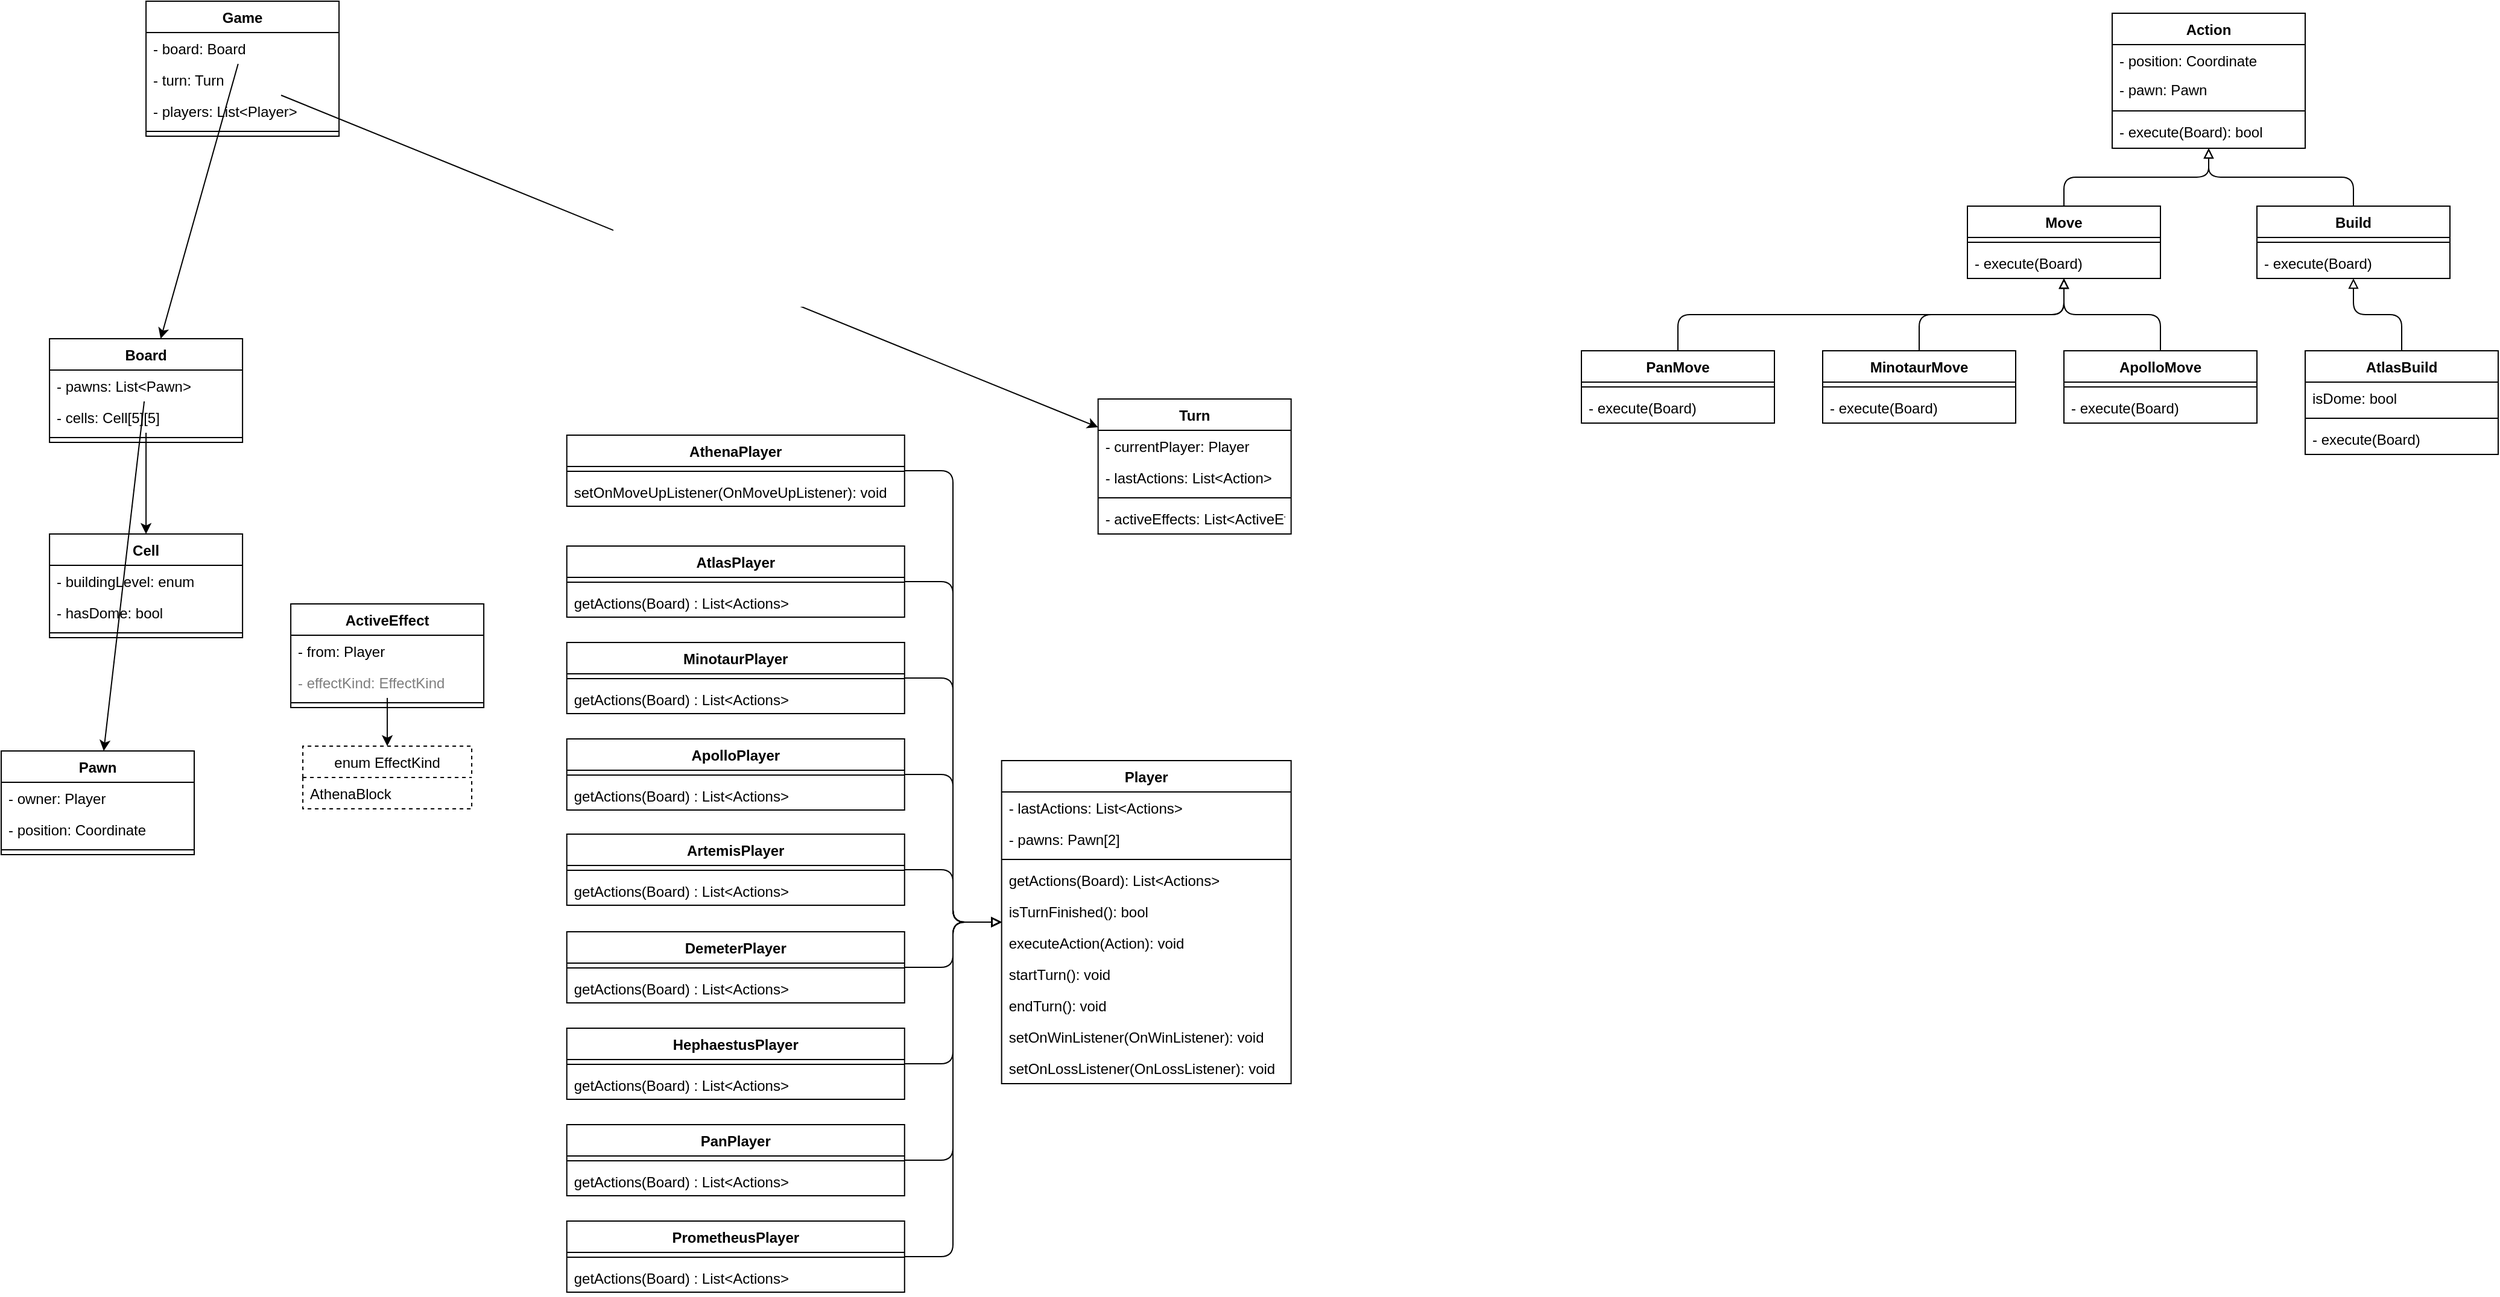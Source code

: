 <mxfile version="12.6.5" type="device"><diagram id="lQpexGLLoEIbFG-BR7qN" name="Page-1"><mxGraphModel dx="3076" dy="845" grid="1" gridSize="10" guides="1" tooltips="1" connect="1" arrows="1" fold="1" page="1" pageScale="1" pageWidth="1654" pageHeight="1169" math="0" shadow="0"><root><mxCell id="0"/><mxCell id="1" parent="0"/><mxCell id="JLLZLVs1ZS-YN2kHAcPY-19" value="Board" style="swimlane;fontStyle=1;align=center;verticalAlign=top;childLayout=stackLayout;horizontal=1;startSize=26;horizontalStack=0;resizeParent=1;resizeParentMax=0;resizeLast=0;collapsible=1;marginBottom=0;" parent="1" vertex="1"><mxGeometry x="-429.94" y="350" width="160" height="86" as="geometry"/></mxCell><mxCell id="5LOTAtUlM5BQtrTcVLAc-23" value="- pawns: List&lt;Pawn&gt;" style="text;strokeColor=none;fillColor=none;align=left;verticalAlign=top;spacingLeft=4;spacingRight=4;overflow=hidden;rotatable=0;points=[[0,0.5],[1,0.5]];portConstraint=eastwest;" parent="JLLZLVs1ZS-YN2kHAcPY-19" vertex="1"><mxGeometry y="26" width="160" height="26" as="geometry"/></mxCell><mxCell id="5LOTAtUlM5BQtrTcVLAc-15" value="- cells: Cell[5][5]" style="text;strokeColor=none;fillColor=none;align=left;verticalAlign=top;spacingLeft=4;spacingRight=4;overflow=hidden;rotatable=0;points=[[0,0.5],[1,0.5]];portConstraint=eastwest;" parent="JLLZLVs1ZS-YN2kHAcPY-19" vertex="1"><mxGeometry y="52" width="160" height="26" as="geometry"/></mxCell><mxCell id="JLLZLVs1ZS-YN2kHAcPY-21" value="" style="line;strokeWidth=1;fillColor=none;align=left;verticalAlign=middle;spacingTop=-1;spacingLeft=3;spacingRight=3;rotatable=0;labelPosition=right;points=[];portConstraint=eastwest;" parent="JLLZLVs1ZS-YN2kHAcPY-19" vertex="1"><mxGeometry y="78" width="160" height="8" as="geometry"/></mxCell><mxCell id="JLLZLVs1ZS-YN2kHAcPY-28" value="Pawn" style="swimlane;fontStyle=1;align=center;verticalAlign=top;childLayout=stackLayout;horizontal=1;startSize=26;horizontalStack=0;resizeParent=1;resizeParentMax=0;resizeLast=0;collapsible=1;marginBottom=0;" parent="1" vertex="1"><mxGeometry x="-470" y="692" width="160" height="86" as="geometry"><mxRectangle x="520" y="280" width="60" height="26" as="alternateBounds"/></mxGeometry></mxCell><mxCell id="5LOTAtUlM5BQtrTcVLAc-25" value="- owner: Player" style="text;strokeColor=none;fillColor=none;align=left;verticalAlign=top;spacingLeft=4;spacingRight=4;overflow=hidden;rotatable=0;points=[[0,0.5],[1,0.5]];portConstraint=eastwest;" parent="JLLZLVs1ZS-YN2kHAcPY-28" vertex="1"><mxGeometry y="26" width="160" height="26" as="geometry"/></mxCell><mxCell id="JLLZLVs1ZS-YN2kHAcPY-29" value="- position: Coordinate" style="text;strokeColor=none;fillColor=none;align=left;verticalAlign=top;spacingLeft=4;spacingRight=4;overflow=hidden;rotatable=0;points=[[0,0.5],[1,0.5]];portConstraint=eastwest;" parent="JLLZLVs1ZS-YN2kHAcPY-28" vertex="1"><mxGeometry y="52" width="160" height="26" as="geometry"/></mxCell><mxCell id="JLLZLVs1ZS-YN2kHAcPY-30" value="" style="line;strokeWidth=1;fillColor=none;align=left;verticalAlign=middle;spacingTop=-1;spacingLeft=3;spacingRight=3;rotatable=0;labelPosition=right;points=[];portConstraint=eastwest;" parent="JLLZLVs1ZS-YN2kHAcPY-28" vertex="1"><mxGeometry y="78" width="160" height="8" as="geometry"/></mxCell><mxCell id="JLLZLVs1ZS-YN2kHAcPY-72" value="Player" style="swimlane;fontStyle=1;align=center;verticalAlign=top;childLayout=stackLayout;horizontal=1;startSize=26;horizontalStack=0;resizeParent=1;resizeParentMax=0;resizeLast=0;collapsible=1;marginBottom=0;" parent="1" vertex="1"><mxGeometry x="359.33" y="700" width="240" height="268" as="geometry"/></mxCell><mxCell id="cTTuEMiOk4GReJJeWm1e-58" value="- lastActions: List&lt;Actions&gt;" style="text;strokeColor=none;fillColor=none;align=left;verticalAlign=top;spacingLeft=4;spacingRight=4;overflow=hidden;rotatable=0;points=[[0,0.5],[1,0.5]];portConstraint=eastwest;" vertex="1" parent="JLLZLVs1ZS-YN2kHAcPY-72"><mxGeometry y="26" width="240" height="26" as="geometry"/></mxCell><mxCell id="cTTuEMiOk4GReJJeWm1e-64" value="- pawns: Pawn[2]" style="text;strokeColor=none;fillColor=none;align=left;verticalAlign=top;spacingLeft=4;spacingRight=4;overflow=hidden;rotatable=0;points=[[0,0.5],[1,0.5]];portConstraint=eastwest;" vertex="1" parent="JLLZLVs1ZS-YN2kHAcPY-72"><mxGeometry y="52" width="240" height="26" as="geometry"/></mxCell><mxCell id="JLLZLVs1ZS-YN2kHAcPY-74" value="" style="line;strokeWidth=1;fillColor=none;align=left;verticalAlign=middle;spacingTop=-1;spacingLeft=3;spacingRight=3;rotatable=0;labelPosition=right;points=[];portConstraint=eastwest;" parent="JLLZLVs1ZS-YN2kHAcPY-72" vertex="1"><mxGeometry y="78" width="240" height="8" as="geometry"/></mxCell><mxCell id="cTTuEMiOk4GReJJeWm1e-56" value="getActions(Board): List&lt;Actions&gt;" style="text;strokeColor=none;fillColor=none;align=left;verticalAlign=top;spacingLeft=4;spacingRight=4;overflow=hidden;rotatable=0;points=[[0,0.5],[1,0.5]];portConstraint=eastwest;" vertex="1" parent="JLLZLVs1ZS-YN2kHAcPY-72"><mxGeometry y="86" width="240" height="26" as="geometry"/></mxCell><mxCell id="cTTuEMiOk4GReJJeWm1e-115" value="isTurnFinished(): bool" style="text;strokeColor=none;fillColor=none;align=left;verticalAlign=top;spacingLeft=4;spacingRight=4;overflow=hidden;rotatable=0;points=[[0,0.5],[1,0.5]];portConstraint=eastwest;" vertex="1" parent="JLLZLVs1ZS-YN2kHAcPY-72"><mxGeometry y="112" width="240" height="26" as="geometry"/></mxCell><mxCell id="cTTuEMiOk4GReJJeWm1e-63" value="executeAction(Action): void" style="text;strokeColor=none;fillColor=none;align=left;verticalAlign=top;spacingLeft=4;spacingRight=4;overflow=hidden;rotatable=0;points=[[0,0.5],[1,0.5]];portConstraint=eastwest;" vertex="1" parent="JLLZLVs1ZS-YN2kHAcPY-72"><mxGeometry y="138" width="240" height="26" as="geometry"/></mxCell><mxCell id="cTTuEMiOk4GReJJeWm1e-60" value="startTurn(): void" style="text;strokeColor=none;fillColor=none;align=left;verticalAlign=top;spacingLeft=4;spacingRight=4;overflow=hidden;rotatable=0;points=[[0,0.5],[1,0.5]];portConstraint=eastwest;" vertex="1" parent="JLLZLVs1ZS-YN2kHAcPY-72"><mxGeometry y="164" width="240" height="26" as="geometry"/></mxCell><mxCell id="cTTuEMiOk4GReJJeWm1e-62" value="endTurn(): void" style="text;strokeColor=none;fillColor=none;align=left;verticalAlign=top;spacingLeft=4;spacingRight=4;overflow=hidden;rotatable=0;points=[[0,0.5],[1,0.5]];portConstraint=eastwest;" vertex="1" parent="JLLZLVs1ZS-YN2kHAcPY-72"><mxGeometry y="190" width="240" height="26" as="geometry"/></mxCell><mxCell id="cTTuEMiOk4GReJJeWm1e-108" value="setOnWinListener(OnWinListener): void" style="text;strokeColor=none;fillColor=none;align=left;verticalAlign=top;spacingLeft=4;spacingRight=4;overflow=hidden;rotatable=0;points=[[0,0.5],[1,0.5]];portConstraint=eastwest;" vertex="1" parent="JLLZLVs1ZS-YN2kHAcPY-72"><mxGeometry y="216" width="240" height="26" as="geometry"/></mxCell><mxCell id="cTTuEMiOk4GReJJeWm1e-109" value="setOnLossListener(OnLossListener): void" style="text;strokeColor=none;fillColor=none;align=left;verticalAlign=top;spacingLeft=4;spacingRight=4;overflow=hidden;rotatable=0;points=[[0,0.5],[1,0.5]];portConstraint=eastwest;" vertex="1" parent="JLLZLVs1ZS-YN2kHAcPY-72"><mxGeometry y="242" width="240" height="26" as="geometry"/></mxCell><mxCell id="5LOTAtUlM5BQtrTcVLAc-5" value="Cell" style="swimlane;fontStyle=1;align=center;verticalAlign=top;childLayout=stackLayout;horizontal=1;startSize=26;horizontalStack=0;resizeParent=1;resizeParentMax=0;resizeLast=0;collapsible=1;marginBottom=0;" parent="1" vertex="1"><mxGeometry x="-429.94" y="512" width="160" height="86" as="geometry"/></mxCell><mxCell id="5LOTAtUlM5BQtrTcVLAc-6" value="- buildingLevel: enum" style="text;strokeColor=none;fillColor=none;align=left;verticalAlign=top;spacingLeft=4;spacingRight=4;overflow=hidden;rotatable=0;points=[[0,0.5],[1,0.5]];portConstraint=eastwest;" parent="5LOTAtUlM5BQtrTcVLAc-5" vertex="1"><mxGeometry y="26" width="160" height="26" as="geometry"/></mxCell><mxCell id="7J5Y_nT4mNaYtoOVg7BO-5" value="- hasDome: bool" style="text;strokeColor=none;fillColor=none;align=left;verticalAlign=top;spacingLeft=4;spacingRight=4;overflow=hidden;rotatable=0;points=[[0,0.5],[1,0.5]];portConstraint=eastwest;" parent="5LOTAtUlM5BQtrTcVLAc-5" vertex="1"><mxGeometry y="52" width="160" height="26" as="geometry"/></mxCell><mxCell id="5LOTAtUlM5BQtrTcVLAc-7" value="" style="line;strokeWidth=1;fillColor=none;align=left;verticalAlign=middle;spacingTop=-1;spacingLeft=3;spacingRight=3;rotatable=0;labelPosition=right;points=[];portConstraint=eastwest;" parent="5LOTAtUlM5BQtrTcVLAc-5" vertex="1"><mxGeometry y="78" width="160" height="8" as="geometry"/></mxCell><mxCell id="5LOTAtUlM5BQtrTcVLAc-16" style="edgeStyle=none;rounded=0;orthogonalLoop=1;jettySize=auto;html=1;" parent="1" source="5LOTAtUlM5BQtrTcVLAc-15" target="5LOTAtUlM5BQtrTcVLAc-5" edge="1"><mxGeometry relative="1" as="geometry"/></mxCell><mxCell id="5LOTAtUlM5BQtrTcVLAc-24" style="edgeStyle=none;rounded=0;orthogonalLoop=1;jettySize=auto;html=1;" parent="1" source="5LOTAtUlM5BQtrTcVLAc-23" target="JLLZLVs1ZS-YN2kHAcPY-28" edge="1"><mxGeometry relative="1" as="geometry"/></mxCell><mxCell id="7J5Y_nT4mNaYtoOVg7BO-33" value="ActiveEffect" style="swimlane;fontStyle=1;align=center;verticalAlign=top;childLayout=stackLayout;horizontal=1;startSize=26;horizontalStack=0;resizeParent=1;resizeParentMax=0;resizeLast=0;collapsible=1;marginBottom=0;" parent="1" vertex="1"><mxGeometry x="-229.94" y="570" width="160" height="86" as="geometry"/></mxCell><mxCell id="7J5Y_nT4mNaYtoOVg7BO-34" value="- from: Player" style="text;strokeColor=none;fillColor=none;align=left;verticalAlign=top;spacingLeft=4;spacingRight=4;overflow=hidden;rotatable=0;points=[[0,0.5],[1,0.5]];portConstraint=eastwest;" parent="7J5Y_nT4mNaYtoOVg7BO-33" vertex="1"><mxGeometry y="26" width="160" height="26" as="geometry"/></mxCell><mxCell id="7J5Y_nT4mNaYtoOVg7BO-37" value="- effectKind: EffectKind" style="text;strokeColor=none;fillColor=none;align=left;verticalAlign=top;spacingLeft=4;spacingRight=4;overflow=hidden;rotatable=0;points=[[0,0.5],[1,0.5]];portConstraint=eastwest;textOpacity=50;" parent="7J5Y_nT4mNaYtoOVg7BO-33" vertex="1"><mxGeometry y="52" width="160" height="26" as="geometry"/></mxCell><mxCell id="7J5Y_nT4mNaYtoOVg7BO-35" value="" style="line;strokeWidth=1;fillColor=none;align=left;verticalAlign=middle;spacingTop=-1;spacingLeft=3;spacingRight=3;rotatable=0;labelPosition=right;points=[];portConstraint=eastwest;" parent="7J5Y_nT4mNaYtoOVg7BO-33" vertex="1"><mxGeometry y="78" width="160" height="8" as="geometry"/></mxCell><mxCell id="7J5Y_nT4mNaYtoOVg7BO-38" value="enum EffectKind" style="swimlane;fontStyle=0;childLayout=stackLayout;horizontal=1;startSize=26;fillColor=none;horizontalStack=0;resizeParent=1;resizeParentMax=0;resizeLast=0;collapsible=1;marginBottom=0;dashed=1;" parent="1" vertex="1"><mxGeometry x="-219.94" y="688" width="140" height="52" as="geometry"/></mxCell><mxCell id="7J5Y_nT4mNaYtoOVg7BO-39" value="AthenaBlock" style="text;strokeColor=none;fillColor=none;align=left;verticalAlign=top;spacingLeft=4;spacingRight=4;overflow=hidden;rotatable=0;points=[[0,0.5],[1,0.5]];portConstraint=eastwest;" parent="7J5Y_nT4mNaYtoOVg7BO-38" vertex="1"><mxGeometry y="26" width="140" height="26" as="geometry"/></mxCell><mxCell id="7J5Y_nT4mNaYtoOVg7BO-41" style="edgeStyle=none;rounded=0;orthogonalLoop=1;jettySize=auto;html=1;" parent="1" source="7J5Y_nT4mNaYtoOVg7BO-37" target="7J5Y_nT4mNaYtoOVg7BO-38" edge="1"><mxGeometry relative="1" as="geometry"/></mxCell><mxCell id="cTTuEMiOk4GReJJeWm1e-1" value="Turn" style="swimlane;fontStyle=1;align=center;verticalAlign=top;childLayout=stackLayout;horizontal=1;startSize=26;horizontalStack=0;resizeParent=1;resizeParentMax=0;resizeLast=0;collapsible=1;marginBottom=0;" vertex="1" parent="1"><mxGeometry x="439.33" y="400" width="160" height="112" as="geometry"/></mxCell><mxCell id="cTTuEMiOk4GReJJeWm1e-2" value="- currentPlayer: Player" style="text;strokeColor=none;fillColor=none;align=left;verticalAlign=top;spacingLeft=4;spacingRight=4;overflow=hidden;rotatable=0;points=[[0,0.5],[1,0.5]];portConstraint=eastwest;" vertex="1" parent="cTTuEMiOk4GReJJeWm1e-1"><mxGeometry y="26" width="160" height="26" as="geometry"/></mxCell><mxCell id="cTTuEMiOk4GReJJeWm1e-3" value="- lastActions: List&lt;Action&gt;" style="text;strokeColor=none;fillColor=none;align=left;verticalAlign=top;spacingLeft=4;spacingRight=4;overflow=hidden;rotatable=0;points=[[0,0.5],[1,0.5]];portConstraint=eastwest;" vertex="1" parent="cTTuEMiOk4GReJJeWm1e-1"><mxGeometry y="52" width="160" height="26" as="geometry"/></mxCell><mxCell id="cTTuEMiOk4GReJJeWm1e-4" value="" style="line;strokeWidth=1;fillColor=none;align=left;verticalAlign=middle;spacingTop=-1;spacingLeft=3;spacingRight=3;rotatable=0;labelPosition=right;points=[];portConstraint=eastwest;" vertex="1" parent="cTTuEMiOk4GReJJeWm1e-1"><mxGeometry y="78" width="160" height="8" as="geometry"/></mxCell><mxCell id="cTTuEMiOk4GReJJeWm1e-16" value="- activeEffects: List&lt;ActiveEffect&gt;" style="text;strokeColor=none;fillColor=none;align=left;verticalAlign=top;spacingLeft=4;spacingRight=4;overflow=hidden;rotatable=0;points=[[0,0.5],[1,0.5]];portConstraint=eastwest;" vertex="1" parent="cTTuEMiOk4GReJJeWm1e-1"><mxGeometry y="86" width="160" height="26" as="geometry"/></mxCell><mxCell id="cTTuEMiOk4GReJJeWm1e-5" value="Game" style="swimlane;fontStyle=1;align=center;verticalAlign=top;childLayout=stackLayout;horizontal=1;startSize=26;horizontalStack=0;resizeParent=1;resizeParentMax=0;resizeLast=0;collapsible=1;marginBottom=0;" vertex="1" parent="1"><mxGeometry x="-349.94" y="70" width="160" height="112" as="geometry"/></mxCell><mxCell id="cTTuEMiOk4GReJJeWm1e-6" value="- board: Board" style="text;strokeColor=none;fillColor=none;align=left;verticalAlign=top;spacingLeft=4;spacingRight=4;overflow=hidden;rotatable=0;points=[[0,0.5],[1,0.5]];portConstraint=eastwest;" vertex="1" parent="cTTuEMiOk4GReJJeWm1e-5"><mxGeometry y="26" width="160" height="26" as="geometry"/></mxCell><mxCell id="cTTuEMiOk4GReJJeWm1e-7" value="- turn: Turn" style="text;strokeColor=none;fillColor=none;align=left;verticalAlign=top;spacingLeft=4;spacingRight=4;overflow=hidden;rotatable=0;points=[[0,0.5],[1,0.5]];portConstraint=eastwest;" vertex="1" parent="cTTuEMiOk4GReJJeWm1e-5"><mxGeometry y="52" width="160" height="26" as="geometry"/></mxCell><mxCell id="cTTuEMiOk4GReJJeWm1e-13" value="- players: List&lt;Player&gt;" style="text;strokeColor=none;fillColor=none;align=left;verticalAlign=top;spacingLeft=4;spacingRight=4;overflow=hidden;rotatable=0;points=[[0,0.5],[1,0.5]];portConstraint=eastwest;" vertex="1" parent="cTTuEMiOk4GReJJeWm1e-5"><mxGeometry y="78" width="160" height="26" as="geometry"/></mxCell><mxCell id="cTTuEMiOk4GReJJeWm1e-8" value="" style="line;strokeWidth=1;fillColor=none;align=left;verticalAlign=middle;spacingTop=-1;spacingLeft=3;spacingRight=3;rotatable=0;labelPosition=right;points=[];portConstraint=eastwest;" vertex="1" parent="cTTuEMiOk4GReJJeWm1e-5"><mxGeometry y="104" width="160" height="8" as="geometry"/></mxCell><mxCell id="cTTuEMiOk4GReJJeWm1e-9" style="rounded=0;orthogonalLoop=1;jettySize=auto;html=1;" edge="1" parent="1" source="cTTuEMiOk4GReJJeWm1e-6" target="JLLZLVs1ZS-YN2kHAcPY-19"><mxGeometry relative="1" as="geometry"/></mxCell><mxCell id="cTTuEMiOk4GReJJeWm1e-10" style="edgeStyle=none;rounded=0;orthogonalLoop=1;jettySize=auto;html=1;" edge="1" parent="1" source="cTTuEMiOk4GReJJeWm1e-7" target="cTTuEMiOk4GReJJeWm1e-1"><mxGeometry relative="1" as="geometry"/></mxCell><mxCell id="cTTuEMiOk4GReJJeWm1e-20" value="Action" style="swimlane;fontStyle=1;align=center;verticalAlign=top;childLayout=stackLayout;horizontal=1;startSize=26;horizontalStack=0;resizeParent=1;resizeParentMax=0;resizeLast=0;collapsible=1;marginBottom=0;" vertex="1" parent="1"><mxGeometry x="1280" y="80" width="160" height="112" as="geometry"/></mxCell><mxCell id="cTTuEMiOk4GReJJeWm1e-21" value="- position: Coordinate" style="text;strokeColor=none;fillColor=none;align=left;verticalAlign=top;spacingLeft=4;spacingRight=4;overflow=hidden;rotatable=0;points=[[0,0.5],[1,0.5]];portConstraint=eastwest;" vertex="1" parent="cTTuEMiOk4GReJJeWm1e-20"><mxGeometry y="26" width="160" height="24" as="geometry"/></mxCell><mxCell id="cTTuEMiOk4GReJJeWm1e-23" value="- pawn: Pawn" style="text;strokeColor=none;fillColor=none;align=left;verticalAlign=top;spacingLeft=4;spacingRight=4;overflow=hidden;rotatable=0;points=[[0,0.5],[1,0.5]];portConstraint=eastwest;" vertex="1" parent="cTTuEMiOk4GReJJeWm1e-20"><mxGeometry y="50" width="160" height="27" as="geometry"/></mxCell><mxCell id="cTTuEMiOk4GReJJeWm1e-26" value="" style="line;strokeWidth=1;fillColor=none;align=left;verticalAlign=middle;spacingTop=-1;spacingLeft=3;spacingRight=3;rotatable=0;labelPosition=right;points=[];portConstraint=eastwest;" vertex="1" parent="cTTuEMiOk4GReJJeWm1e-20"><mxGeometry y="77" width="160" height="8" as="geometry"/></mxCell><mxCell id="cTTuEMiOk4GReJJeWm1e-41" value="- execute(Board): bool" style="text;strokeColor=none;fillColor=none;align=left;verticalAlign=top;spacingLeft=4;spacingRight=4;overflow=hidden;rotatable=0;points=[[0,0.5],[1,0.5]];portConstraint=eastwest;" vertex="1" parent="cTTuEMiOk4GReJJeWm1e-20"><mxGeometry y="85" width="160" height="27" as="geometry"/></mxCell><mxCell id="cTTuEMiOk4GReJJeWm1e-37" style="edgeStyle=orthogonalEdgeStyle;rounded=1;orthogonalLoop=1;jettySize=auto;html=1;endArrow=block;endFill=0;" edge="1" parent="1" source="cTTuEMiOk4GReJJeWm1e-27" target="cTTuEMiOk4GReJJeWm1e-20"><mxGeometry relative="1" as="geometry"/></mxCell><mxCell id="cTTuEMiOk4GReJJeWm1e-27" value="Move" style="swimlane;fontStyle=1;align=center;verticalAlign=top;childLayout=stackLayout;horizontal=1;startSize=26;horizontalStack=0;resizeParent=1;resizeParentMax=0;resizeLast=0;collapsible=1;marginBottom=0;" vertex="1" parent="1"><mxGeometry x="1160" y="240" width="160" height="60" as="geometry"/></mxCell><mxCell id="cTTuEMiOk4GReJJeWm1e-30" value="" style="line;strokeWidth=1;fillColor=none;align=left;verticalAlign=middle;spacingTop=-1;spacingLeft=3;spacingRight=3;rotatable=0;labelPosition=right;points=[];portConstraint=eastwest;" vertex="1" parent="cTTuEMiOk4GReJJeWm1e-27"><mxGeometry y="26" width="160" height="8" as="geometry"/></mxCell><mxCell id="cTTuEMiOk4GReJJeWm1e-40" value="- execute(Board)" style="text;strokeColor=none;fillColor=none;align=left;verticalAlign=top;spacingLeft=4;spacingRight=4;overflow=hidden;rotatable=0;points=[[0,0.5],[1,0.5]];portConstraint=eastwest;" vertex="1" parent="cTTuEMiOk4GReJJeWm1e-27"><mxGeometry y="34" width="160" height="26" as="geometry"/></mxCell><mxCell id="cTTuEMiOk4GReJJeWm1e-38" style="edgeStyle=orthogonalEdgeStyle;rounded=1;orthogonalLoop=1;jettySize=auto;html=1;endArrow=block;endFill=0;" edge="1" parent="1" source="cTTuEMiOk4GReJJeWm1e-32" target="cTTuEMiOk4GReJJeWm1e-20"><mxGeometry relative="1" as="geometry"/></mxCell><mxCell id="cTTuEMiOk4GReJJeWm1e-32" value="Build" style="swimlane;fontStyle=1;align=center;verticalAlign=top;childLayout=stackLayout;horizontal=1;startSize=26;horizontalStack=0;resizeParent=1;resizeParentMax=0;resizeLast=0;collapsible=1;marginBottom=0;" vertex="1" parent="1"><mxGeometry x="1400" y="240" width="160" height="60" as="geometry"/></mxCell><mxCell id="cTTuEMiOk4GReJJeWm1e-35" value="" style="line;strokeWidth=1;fillColor=none;align=left;verticalAlign=middle;spacingTop=-1;spacingLeft=3;spacingRight=3;rotatable=0;labelPosition=right;points=[];portConstraint=eastwest;" vertex="1" parent="cTTuEMiOk4GReJJeWm1e-32"><mxGeometry y="26" width="160" height="8" as="geometry"/></mxCell><mxCell id="cTTuEMiOk4GReJJeWm1e-42" value="- execute(Board)" style="text;strokeColor=none;fillColor=none;align=left;verticalAlign=top;spacingLeft=4;spacingRight=4;overflow=hidden;rotatable=0;points=[[0,0.5],[1,0.5]];portConstraint=eastwest;" vertex="1" parent="cTTuEMiOk4GReJJeWm1e-32"><mxGeometry y="34" width="160" height="26" as="geometry"/></mxCell><mxCell id="cTTuEMiOk4GReJJeWm1e-46" style="edgeStyle=elbowEdgeStyle;rounded=1;orthogonalLoop=1;jettySize=auto;html=1;endArrow=block;endFill=0;elbow=vertical;" edge="1" parent="1" source="cTTuEMiOk4GReJJeWm1e-43" target="cTTuEMiOk4GReJJeWm1e-27"><mxGeometry relative="1" as="geometry"/></mxCell><mxCell id="cTTuEMiOk4GReJJeWm1e-43" value="MinotaurMove" style="swimlane;fontStyle=1;align=center;verticalAlign=top;childLayout=stackLayout;horizontal=1;startSize=26;horizontalStack=0;resizeParent=1;resizeParentMax=0;resizeLast=0;collapsible=1;marginBottom=0;" vertex="1" parent="1"><mxGeometry x="1040" y="360" width="160" height="60" as="geometry"/></mxCell><mxCell id="cTTuEMiOk4GReJJeWm1e-44" value="" style="line;strokeWidth=1;fillColor=none;align=left;verticalAlign=middle;spacingTop=-1;spacingLeft=3;spacingRight=3;rotatable=0;labelPosition=right;points=[];portConstraint=eastwest;" vertex="1" parent="cTTuEMiOk4GReJJeWm1e-43"><mxGeometry y="26" width="160" height="8" as="geometry"/></mxCell><mxCell id="cTTuEMiOk4GReJJeWm1e-45" value="- execute(Board)" style="text;strokeColor=none;fillColor=none;align=left;verticalAlign=top;spacingLeft=4;spacingRight=4;overflow=hidden;rotatable=0;points=[[0,0.5],[1,0.5]];portConstraint=eastwest;" vertex="1" parent="cTTuEMiOk4GReJJeWm1e-43"><mxGeometry y="34" width="160" height="26" as="geometry"/></mxCell><mxCell id="cTTuEMiOk4GReJJeWm1e-50" style="edgeStyle=elbowEdgeStyle;rounded=1;orthogonalLoop=1;jettySize=auto;html=1;endArrow=block;endFill=0;elbow=vertical;" edge="1" parent="1" source="cTTuEMiOk4GReJJeWm1e-47" target="cTTuEMiOk4GReJJeWm1e-27"><mxGeometry relative="1" as="geometry"/></mxCell><mxCell id="cTTuEMiOk4GReJJeWm1e-47" value="ApolloMove" style="swimlane;fontStyle=1;align=center;verticalAlign=top;childLayout=stackLayout;horizontal=1;startSize=26;horizontalStack=0;resizeParent=1;resizeParentMax=0;resizeLast=0;collapsible=1;marginBottom=0;" vertex="1" parent="1"><mxGeometry x="1240" y="360" width="160" height="60" as="geometry"/></mxCell><mxCell id="cTTuEMiOk4GReJJeWm1e-48" value="" style="line;strokeWidth=1;fillColor=none;align=left;verticalAlign=middle;spacingTop=-1;spacingLeft=3;spacingRight=3;rotatable=0;labelPosition=right;points=[];portConstraint=eastwest;" vertex="1" parent="cTTuEMiOk4GReJJeWm1e-47"><mxGeometry y="26" width="160" height="8" as="geometry"/></mxCell><mxCell id="cTTuEMiOk4GReJJeWm1e-49" value="- execute(Board)" style="text;strokeColor=none;fillColor=none;align=left;verticalAlign=top;spacingLeft=4;spacingRight=4;overflow=hidden;rotatable=0;points=[[0,0.5],[1,0.5]];portConstraint=eastwest;" vertex="1" parent="cTTuEMiOk4GReJJeWm1e-47"><mxGeometry y="34" width="160" height="26" as="geometry"/></mxCell><mxCell id="cTTuEMiOk4GReJJeWm1e-54" style="edgeStyle=orthogonalEdgeStyle;rounded=1;orthogonalLoop=1;jettySize=auto;html=1;endArrow=block;endFill=0;" edge="1" parent="1" source="cTTuEMiOk4GReJJeWm1e-51" target="cTTuEMiOk4GReJJeWm1e-32"><mxGeometry relative="1" as="geometry"/></mxCell><mxCell id="cTTuEMiOk4GReJJeWm1e-51" value="AtlasBuild" style="swimlane;fontStyle=1;align=center;verticalAlign=top;childLayout=stackLayout;horizontal=1;startSize=26;horizontalStack=0;resizeParent=1;resizeParentMax=0;resizeLast=0;collapsible=1;marginBottom=0;" vertex="1" parent="1"><mxGeometry x="1440" y="360" width="160" height="86" as="geometry"/></mxCell><mxCell id="cTTuEMiOk4GReJJeWm1e-55" value="isDome: bool" style="text;strokeColor=none;fillColor=none;align=left;verticalAlign=top;spacingLeft=4;spacingRight=4;overflow=hidden;rotatable=0;points=[[0,0.5],[1,0.5]];portConstraint=eastwest;" vertex="1" parent="cTTuEMiOk4GReJJeWm1e-51"><mxGeometry y="26" width="160" height="26" as="geometry"/></mxCell><mxCell id="cTTuEMiOk4GReJJeWm1e-52" value="" style="line;strokeWidth=1;fillColor=none;align=left;verticalAlign=middle;spacingTop=-1;spacingLeft=3;spacingRight=3;rotatable=0;labelPosition=right;points=[];portConstraint=eastwest;" vertex="1" parent="cTTuEMiOk4GReJJeWm1e-51"><mxGeometry y="52" width="160" height="8" as="geometry"/></mxCell><mxCell id="cTTuEMiOk4GReJJeWm1e-53" value="- execute(Board)" style="text;strokeColor=none;fillColor=none;align=left;verticalAlign=top;spacingLeft=4;spacingRight=4;overflow=hidden;rotatable=0;points=[[0,0.5],[1,0.5]];portConstraint=eastwest;" vertex="1" parent="cTTuEMiOk4GReJJeWm1e-51"><mxGeometry y="60" width="160" height="26" as="geometry"/></mxCell><mxCell id="cTTuEMiOk4GReJJeWm1e-98" style="edgeStyle=elbowEdgeStyle;rounded=1;orthogonalLoop=1;jettySize=auto;html=1;endArrow=block;endFill=0;" edge="1" parent="1" source="cTTuEMiOk4GReJJeWm1e-65" target="JLLZLVs1ZS-YN2kHAcPY-72"><mxGeometry relative="1" as="geometry"/></mxCell><mxCell id="cTTuEMiOk4GReJJeWm1e-65" value="AthenaPlayer" style="swimlane;fontStyle=1;align=center;verticalAlign=top;childLayout=stackLayout;horizontal=1;startSize=26;horizontalStack=0;resizeParent=1;resizeParentMax=0;resizeLast=0;collapsible=1;marginBottom=0;" vertex="1" parent="1"><mxGeometry x="-1.12" y="430" width="280" height="59" as="geometry"/></mxCell><mxCell id="cTTuEMiOk4GReJJeWm1e-68" value="" style="line;strokeWidth=1;fillColor=none;align=left;verticalAlign=middle;spacingTop=-1;spacingLeft=3;spacingRight=3;rotatable=0;labelPosition=right;points=[];portConstraint=eastwest;" vertex="1" parent="cTTuEMiOk4GReJJeWm1e-65"><mxGeometry y="26" width="280" height="8" as="geometry"/></mxCell><mxCell id="cTTuEMiOk4GReJJeWm1e-73" value="setOnMoveUpListener(OnMoveUpListener): void" style="text;strokeColor=none;fillColor=none;align=left;verticalAlign=top;spacingLeft=4;spacingRight=4;overflow=hidden;rotatable=0;points=[[0,0.5],[1,0.5]];portConstraint=eastwest;" vertex="1" parent="cTTuEMiOk4GReJJeWm1e-65"><mxGeometry y="34" width="280" height="25" as="geometry"/></mxCell><mxCell id="cTTuEMiOk4GReJJeWm1e-99" style="edgeStyle=elbowEdgeStyle;rounded=1;orthogonalLoop=1;jettySize=auto;html=1;endArrow=block;endFill=0;" edge="1" parent="1" source="cTTuEMiOk4GReJJeWm1e-74" target="JLLZLVs1ZS-YN2kHAcPY-72"><mxGeometry relative="1" as="geometry"/></mxCell><mxCell id="cTTuEMiOk4GReJJeWm1e-74" value="AtlasPlayer" style="swimlane;fontStyle=1;align=center;verticalAlign=top;childLayout=stackLayout;horizontal=1;startSize=26;horizontalStack=0;resizeParent=1;resizeParentMax=0;resizeLast=0;collapsible=1;marginBottom=0;" vertex="1" parent="1"><mxGeometry x="-1.12" y="522" width="280" height="59" as="geometry"/></mxCell><mxCell id="cTTuEMiOk4GReJJeWm1e-75" value="" style="line;strokeWidth=1;fillColor=none;align=left;verticalAlign=middle;spacingTop=-1;spacingLeft=3;spacingRight=3;rotatable=0;labelPosition=right;points=[];portConstraint=eastwest;" vertex="1" parent="cTTuEMiOk4GReJJeWm1e-74"><mxGeometry y="26" width="280" height="8" as="geometry"/></mxCell><mxCell id="cTTuEMiOk4GReJJeWm1e-76" value="getActions(Board) : List&lt;Actions&gt;" style="text;strokeColor=none;fillColor=none;align=left;verticalAlign=top;spacingLeft=4;spacingRight=4;overflow=hidden;rotatable=0;points=[[0,0.5],[1,0.5]];portConstraint=eastwest;" vertex="1" parent="cTTuEMiOk4GReJJeWm1e-74"><mxGeometry y="34" width="280" height="25" as="geometry"/></mxCell><mxCell id="cTTuEMiOk4GReJJeWm1e-100" style="edgeStyle=elbowEdgeStyle;rounded=1;orthogonalLoop=1;jettySize=auto;html=1;endArrow=block;endFill=0;" edge="1" parent="1" source="cTTuEMiOk4GReJJeWm1e-77" target="JLLZLVs1ZS-YN2kHAcPY-72"><mxGeometry relative="1" as="geometry"/></mxCell><mxCell id="cTTuEMiOk4GReJJeWm1e-77" value="MinotaurPlayer" style="swimlane;fontStyle=1;align=center;verticalAlign=top;childLayout=stackLayout;horizontal=1;startSize=26;horizontalStack=0;resizeParent=1;resizeParentMax=0;resizeLast=0;collapsible=1;marginBottom=0;" vertex="1" parent="1"><mxGeometry x="-1.12" y="602" width="280" height="59" as="geometry"/></mxCell><mxCell id="cTTuEMiOk4GReJJeWm1e-78" value="" style="line;strokeWidth=1;fillColor=none;align=left;verticalAlign=middle;spacingTop=-1;spacingLeft=3;spacingRight=3;rotatable=0;labelPosition=right;points=[];portConstraint=eastwest;" vertex="1" parent="cTTuEMiOk4GReJJeWm1e-77"><mxGeometry y="26" width="280" height="8" as="geometry"/></mxCell><mxCell id="cTTuEMiOk4GReJJeWm1e-79" value="getActions(Board) : List&lt;Actions&gt;" style="text;strokeColor=none;fillColor=none;align=left;verticalAlign=top;spacingLeft=4;spacingRight=4;overflow=hidden;rotatable=0;points=[[0,0.5],[1,0.5]];portConstraint=eastwest;" vertex="1" parent="cTTuEMiOk4GReJJeWm1e-77"><mxGeometry y="34" width="280" height="25" as="geometry"/></mxCell><mxCell id="cTTuEMiOk4GReJJeWm1e-101" style="edgeStyle=elbowEdgeStyle;rounded=1;orthogonalLoop=1;jettySize=auto;html=1;endArrow=block;endFill=0;" edge="1" parent="1" source="cTTuEMiOk4GReJJeWm1e-80" target="JLLZLVs1ZS-YN2kHAcPY-72"><mxGeometry relative="1" as="geometry"/></mxCell><mxCell id="cTTuEMiOk4GReJJeWm1e-80" value="ApolloPlayer" style="swimlane;fontStyle=1;align=center;verticalAlign=top;childLayout=stackLayout;horizontal=1;startSize=26;horizontalStack=0;resizeParent=1;resizeParentMax=0;resizeLast=0;collapsible=1;marginBottom=0;" vertex="1" parent="1"><mxGeometry x="-1.12" y="682.0" width="280" height="59" as="geometry"/></mxCell><mxCell id="cTTuEMiOk4GReJJeWm1e-81" value="" style="line;strokeWidth=1;fillColor=none;align=left;verticalAlign=middle;spacingTop=-1;spacingLeft=3;spacingRight=3;rotatable=0;labelPosition=right;points=[];portConstraint=eastwest;" vertex="1" parent="cTTuEMiOk4GReJJeWm1e-80"><mxGeometry y="26" width="280" height="8" as="geometry"/></mxCell><mxCell id="cTTuEMiOk4GReJJeWm1e-82" value="getActions(Board) : List&lt;Actions&gt;" style="text;strokeColor=none;fillColor=none;align=left;verticalAlign=top;spacingLeft=4;spacingRight=4;overflow=hidden;rotatable=0;points=[[0,0.5],[1,0.5]];portConstraint=eastwest;" vertex="1" parent="cTTuEMiOk4GReJJeWm1e-80"><mxGeometry y="34" width="280" height="25" as="geometry"/></mxCell><mxCell id="cTTuEMiOk4GReJJeWm1e-102" style="edgeStyle=elbowEdgeStyle;rounded=1;orthogonalLoop=1;jettySize=auto;html=1;endArrow=block;endFill=0;" edge="1" parent="1" source="cTTuEMiOk4GReJJeWm1e-83" target="JLLZLVs1ZS-YN2kHAcPY-72"><mxGeometry relative="1" as="geometry"/></mxCell><mxCell id="cTTuEMiOk4GReJJeWm1e-83" value="ArtemisPlayer" style="swimlane;fontStyle=1;align=center;verticalAlign=top;childLayout=stackLayout;horizontal=1;startSize=26;horizontalStack=0;resizeParent=1;resizeParentMax=0;resizeLast=0;collapsible=1;marginBottom=0;" vertex="1" parent="1"><mxGeometry x="-1.12" y="761" width="280" height="59" as="geometry"/></mxCell><mxCell id="cTTuEMiOk4GReJJeWm1e-84" value="" style="line;strokeWidth=1;fillColor=none;align=left;verticalAlign=middle;spacingTop=-1;spacingLeft=3;spacingRight=3;rotatable=0;labelPosition=right;points=[];portConstraint=eastwest;" vertex="1" parent="cTTuEMiOk4GReJJeWm1e-83"><mxGeometry y="26" width="280" height="8" as="geometry"/></mxCell><mxCell id="cTTuEMiOk4GReJJeWm1e-85" value="getActions(Board) : List&lt;Actions&gt;" style="text;strokeColor=none;fillColor=none;align=left;verticalAlign=top;spacingLeft=4;spacingRight=4;overflow=hidden;rotatable=0;points=[[0,0.5],[1,0.5]];portConstraint=eastwest;" vertex="1" parent="cTTuEMiOk4GReJJeWm1e-83"><mxGeometry y="34" width="280" height="25" as="geometry"/></mxCell><mxCell id="cTTuEMiOk4GReJJeWm1e-103" style="edgeStyle=elbowEdgeStyle;rounded=1;orthogonalLoop=1;jettySize=auto;html=1;endArrow=block;endFill=0;" edge="1" parent="1" source="cTTuEMiOk4GReJJeWm1e-86" target="JLLZLVs1ZS-YN2kHAcPY-72"><mxGeometry relative="1" as="geometry"/></mxCell><mxCell id="cTTuEMiOk4GReJJeWm1e-86" value="DemeterPlayer" style="swimlane;fontStyle=1;align=center;verticalAlign=top;childLayout=stackLayout;horizontal=1;startSize=26;horizontalStack=0;resizeParent=1;resizeParentMax=0;resizeLast=0;collapsible=1;marginBottom=0;" vertex="1" parent="1"><mxGeometry x="-1.12" y="842" width="280" height="59" as="geometry"/></mxCell><mxCell id="cTTuEMiOk4GReJJeWm1e-87" value="" style="line;strokeWidth=1;fillColor=none;align=left;verticalAlign=middle;spacingTop=-1;spacingLeft=3;spacingRight=3;rotatable=0;labelPosition=right;points=[];portConstraint=eastwest;" vertex="1" parent="cTTuEMiOk4GReJJeWm1e-86"><mxGeometry y="26" width="280" height="8" as="geometry"/></mxCell><mxCell id="cTTuEMiOk4GReJJeWm1e-88" value="getActions(Board) : List&lt;Actions&gt;" style="text;strokeColor=none;fillColor=none;align=left;verticalAlign=top;spacingLeft=4;spacingRight=4;overflow=hidden;rotatable=0;points=[[0,0.5],[1,0.5]];portConstraint=eastwest;" vertex="1" parent="cTTuEMiOk4GReJJeWm1e-86"><mxGeometry y="34" width="280" height="25" as="geometry"/></mxCell><mxCell id="cTTuEMiOk4GReJJeWm1e-104" style="edgeStyle=elbowEdgeStyle;rounded=1;orthogonalLoop=1;jettySize=auto;html=1;endArrow=block;endFill=0;" edge="1" parent="1" source="cTTuEMiOk4GReJJeWm1e-89" target="JLLZLVs1ZS-YN2kHAcPY-72"><mxGeometry relative="1" as="geometry"/></mxCell><mxCell id="cTTuEMiOk4GReJJeWm1e-89" value="HephaestusPlayer" style="swimlane;fontStyle=1;align=center;verticalAlign=top;childLayout=stackLayout;horizontal=1;startSize=26;horizontalStack=0;resizeParent=1;resizeParentMax=0;resizeLast=0;collapsible=1;marginBottom=0;" vertex="1" parent="1"><mxGeometry x="-1.12" y="922" width="280" height="59" as="geometry"/></mxCell><mxCell id="cTTuEMiOk4GReJJeWm1e-90" value="" style="line;strokeWidth=1;fillColor=none;align=left;verticalAlign=middle;spacingTop=-1;spacingLeft=3;spacingRight=3;rotatable=0;labelPosition=right;points=[];portConstraint=eastwest;" vertex="1" parent="cTTuEMiOk4GReJJeWm1e-89"><mxGeometry y="26" width="280" height="8" as="geometry"/></mxCell><mxCell id="cTTuEMiOk4GReJJeWm1e-91" value="getActions(Board) : List&lt;Actions&gt;" style="text;strokeColor=none;fillColor=none;align=left;verticalAlign=top;spacingLeft=4;spacingRight=4;overflow=hidden;rotatable=0;points=[[0,0.5],[1,0.5]];portConstraint=eastwest;" vertex="1" parent="cTTuEMiOk4GReJJeWm1e-89"><mxGeometry y="34" width="280" height="25" as="geometry"/></mxCell><mxCell id="cTTuEMiOk4GReJJeWm1e-105" style="edgeStyle=elbowEdgeStyle;rounded=1;orthogonalLoop=1;jettySize=auto;html=1;endArrow=block;endFill=0;" edge="1" parent="1" source="cTTuEMiOk4GReJJeWm1e-92" target="JLLZLVs1ZS-YN2kHAcPY-72"><mxGeometry relative="1" as="geometry"/></mxCell><mxCell id="cTTuEMiOk4GReJJeWm1e-92" value="PanPlayer" style="swimlane;fontStyle=1;align=center;verticalAlign=top;childLayout=stackLayout;horizontal=1;startSize=26;horizontalStack=0;resizeParent=1;resizeParentMax=0;resizeLast=0;collapsible=1;marginBottom=0;" vertex="1" parent="1"><mxGeometry x="-1.12" y="1002" width="280" height="59" as="geometry"/></mxCell><mxCell id="cTTuEMiOk4GReJJeWm1e-93" value="" style="line;strokeWidth=1;fillColor=none;align=left;verticalAlign=middle;spacingTop=-1;spacingLeft=3;spacingRight=3;rotatable=0;labelPosition=right;points=[];portConstraint=eastwest;" vertex="1" parent="cTTuEMiOk4GReJJeWm1e-92"><mxGeometry y="26" width="280" height="8" as="geometry"/></mxCell><mxCell id="cTTuEMiOk4GReJJeWm1e-114" value="getActions(Board) : List&lt;Actions&gt;" style="text;strokeColor=none;fillColor=none;align=left;verticalAlign=top;spacingLeft=4;spacingRight=4;overflow=hidden;rotatable=0;points=[[0,0.5],[1,0.5]];portConstraint=eastwest;" vertex="1" parent="cTTuEMiOk4GReJJeWm1e-92"><mxGeometry y="34" width="280" height="25" as="geometry"/></mxCell><mxCell id="cTTuEMiOk4GReJJeWm1e-106" style="edgeStyle=elbowEdgeStyle;rounded=1;orthogonalLoop=1;jettySize=auto;html=1;endArrow=block;endFill=0;" edge="1" parent="1" source="cTTuEMiOk4GReJJeWm1e-95" target="JLLZLVs1ZS-YN2kHAcPY-72"><mxGeometry relative="1" as="geometry"/></mxCell><mxCell id="cTTuEMiOk4GReJJeWm1e-95" value="PrometheusPlayer" style="swimlane;fontStyle=1;align=center;verticalAlign=top;childLayout=stackLayout;horizontal=1;startSize=26;horizontalStack=0;resizeParent=1;resizeParentMax=0;resizeLast=0;collapsible=1;marginBottom=0;" vertex="1" parent="1"><mxGeometry x="-1.12" y="1082" width="280" height="59" as="geometry"/></mxCell><mxCell id="cTTuEMiOk4GReJJeWm1e-96" value="" style="line;strokeWidth=1;fillColor=none;align=left;verticalAlign=middle;spacingTop=-1;spacingLeft=3;spacingRight=3;rotatable=0;labelPosition=right;points=[];portConstraint=eastwest;" vertex="1" parent="cTTuEMiOk4GReJJeWm1e-95"><mxGeometry y="26" width="280" height="8" as="geometry"/></mxCell><mxCell id="cTTuEMiOk4GReJJeWm1e-97" value="getActions(Board) : List&lt;Actions&gt;" style="text;strokeColor=none;fillColor=none;align=left;verticalAlign=top;spacingLeft=4;spacingRight=4;overflow=hidden;rotatable=0;points=[[0,0.5],[1,0.5]];portConstraint=eastwest;" vertex="1" parent="cTTuEMiOk4GReJJeWm1e-95"><mxGeometry y="34" width="280" height="25" as="geometry"/></mxCell><mxCell id="cTTuEMiOk4GReJJeWm1e-113" style="edgeStyle=elbowEdgeStyle;rounded=1;orthogonalLoop=1;jettySize=auto;html=1;endArrow=block;endFill=0;elbow=vertical;" edge="1" parent="1" source="cTTuEMiOk4GReJJeWm1e-110" target="cTTuEMiOk4GReJJeWm1e-27"><mxGeometry relative="1" as="geometry"/></mxCell><mxCell id="cTTuEMiOk4GReJJeWm1e-110" value="PanMove" style="swimlane;fontStyle=1;align=center;verticalAlign=top;childLayout=stackLayout;horizontal=1;startSize=26;horizontalStack=0;resizeParent=1;resizeParentMax=0;resizeLast=0;collapsible=1;marginBottom=0;" vertex="1" parent="1"><mxGeometry x="840" y="360" width="160" height="60" as="geometry"/></mxCell><mxCell id="cTTuEMiOk4GReJJeWm1e-111" value="" style="line;strokeWidth=1;fillColor=none;align=left;verticalAlign=middle;spacingTop=-1;spacingLeft=3;spacingRight=3;rotatable=0;labelPosition=right;points=[];portConstraint=eastwest;" vertex="1" parent="cTTuEMiOk4GReJJeWm1e-110"><mxGeometry y="26" width="160" height="8" as="geometry"/></mxCell><mxCell id="cTTuEMiOk4GReJJeWm1e-112" value="- execute(Board)" style="text;strokeColor=none;fillColor=none;align=left;verticalAlign=top;spacingLeft=4;spacingRight=4;overflow=hidden;rotatable=0;points=[[0,0.5],[1,0.5]];portConstraint=eastwest;" vertex="1" parent="cTTuEMiOk4GReJJeWm1e-110"><mxGeometry y="34" width="160" height="26" as="geometry"/></mxCell></root></mxGraphModel></diagram></mxfile>
